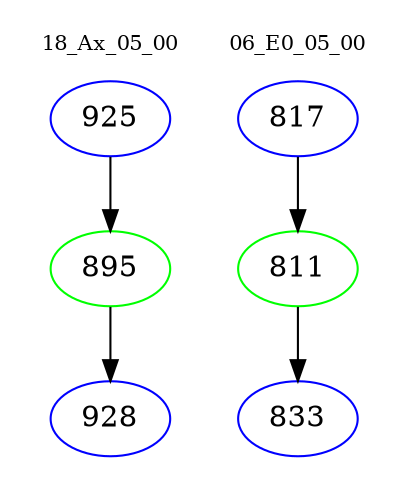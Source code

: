 digraph{
subgraph cluster_0 {
color = white
label = "18_Ax_05_00";
fontsize=10;
T0_925 [label="925", color="blue"]
T0_925 -> T0_895 [color="black"]
T0_895 [label="895", color="green"]
T0_895 -> T0_928 [color="black"]
T0_928 [label="928", color="blue"]
}
subgraph cluster_1 {
color = white
label = "06_E0_05_00";
fontsize=10;
T1_817 [label="817", color="blue"]
T1_817 -> T1_811 [color="black"]
T1_811 [label="811", color="green"]
T1_811 -> T1_833 [color="black"]
T1_833 [label="833", color="blue"]
}
}

